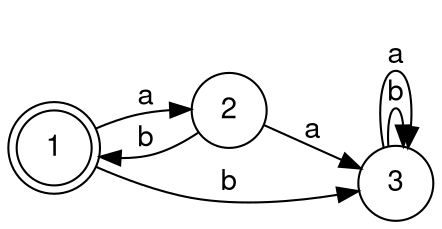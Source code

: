 digraph finite_state_machine {
	fontname="Helvetica,Arial,sans-serif"
	node [fontname="Helvetica,Arial,sans-serif"]
	edge [fontname="Helvetica,Arial,sans-serif"]
	rankdir=LR;
	node [shape = doublecircle]; 1;
	node [shape = circle];
	1 -> 2 [label = "a"];
	2 -> 1 [label = "b"];
	1 -> 3 [label = "b"];
	2 -> 3 [label = "a"];
	3 -> 3 [label = "b"];
	3 -> 3 [label = "a"];
}